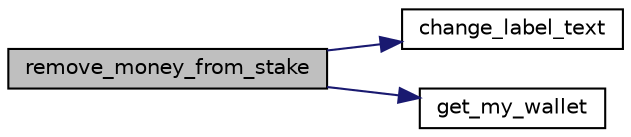 digraph "remove_money_from_stake"
{
 // LATEX_PDF_SIZE
  edge [fontname="Helvetica",fontsize="10",labelfontname="Helvetica",labelfontsize="10"];
  node [fontname="Helvetica",fontsize="10",shape=record];
  rankdir="LR";
  Node1 [label="remove_money_from_stake",height=0.2,width=0.4,color="black", fillcolor="grey75", style="filled", fontcolor="black",tooltip=" "];
  Node1 -> Node2 [color="midnightblue",fontsize="10",style="solid",fontname="Helvetica"];
  Node2 [label="change_label_text",height=0.2,width=0.4,color="black", fillcolor="white", style="filled",URL="$labels_8h.html#ae4c608b5626430bac55322e32309bf8f",tooltip=" "];
  Node1 -> Node3 [color="midnightblue",fontsize="10",style="solid",fontname="Helvetica"];
  Node3 [label="get_my_wallet",height=0.2,width=0.4,color="black", fillcolor="white", style="filled",URL="$wallet_8c.html#a993fb7ec0c86c7a2d8ff68363e9f5304",tooltip="Get my wallet object."];
}
